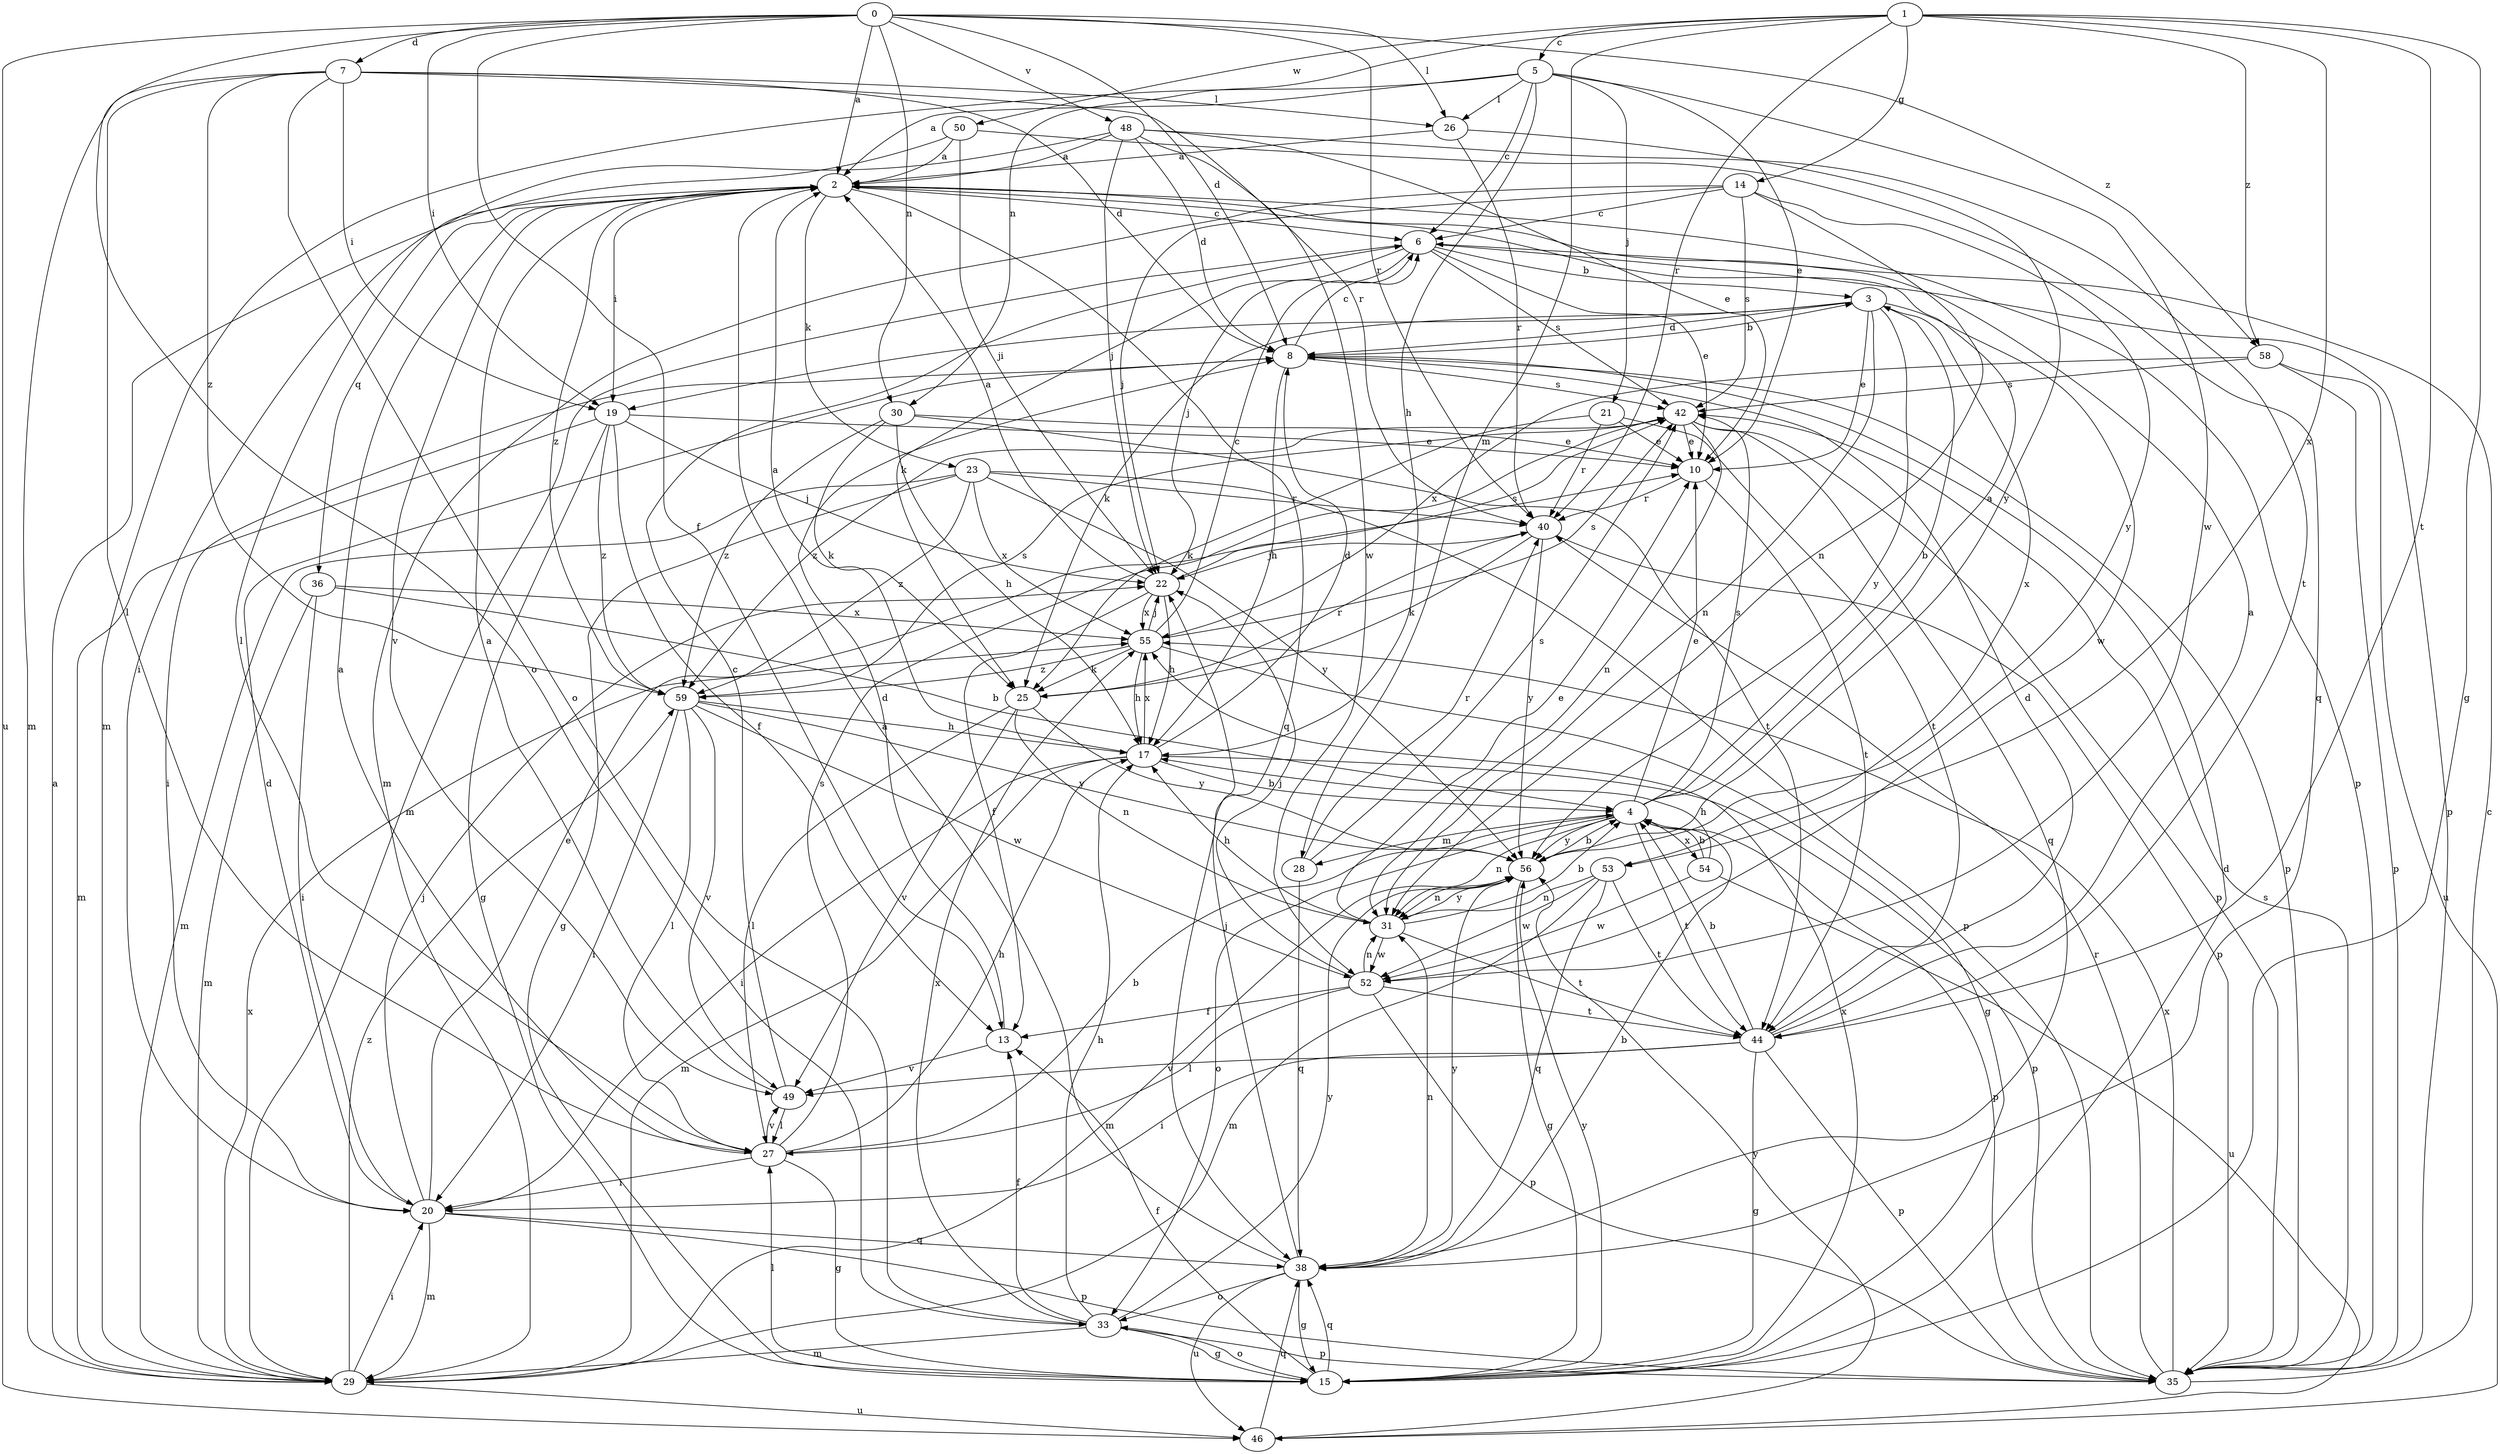 strict digraph  {
0;
1;
2;
3;
4;
5;
6;
7;
8;
10;
13;
14;
15;
17;
19;
20;
21;
22;
23;
25;
26;
27;
28;
29;
30;
31;
33;
35;
36;
38;
40;
42;
44;
46;
48;
49;
50;
52;
53;
54;
55;
56;
58;
59;
0 -> 2  [label=a];
0 -> 7  [label=d];
0 -> 8  [label=d];
0 -> 13  [label=f];
0 -> 19  [label=i];
0 -> 26  [label=l];
0 -> 30  [label=n];
0 -> 33  [label=o];
0 -> 40  [label=r];
0 -> 46  [label=u];
0 -> 48  [label=v];
0 -> 58  [label=z];
1 -> 5  [label=c];
1 -> 14  [label=g];
1 -> 15  [label=g];
1 -> 28  [label=m];
1 -> 30  [label=n];
1 -> 40  [label=r];
1 -> 44  [label=t];
1 -> 50  [label=w];
1 -> 53  [label=x];
1 -> 58  [label=z];
2 -> 6  [label=c];
2 -> 19  [label=i];
2 -> 23  [label=k];
2 -> 35  [label=p];
2 -> 36  [label=q];
2 -> 38  [label=q];
2 -> 49  [label=v];
2 -> 59  [label=z];
3 -> 8  [label=d];
3 -> 10  [label=e];
3 -> 19  [label=i];
3 -> 25  [label=k];
3 -> 31  [label=n];
3 -> 52  [label=w];
3 -> 53  [label=x];
3 -> 56  [label=y];
4 -> 2  [label=a];
4 -> 3  [label=b];
4 -> 10  [label=e];
4 -> 28  [label=m];
4 -> 31  [label=n];
4 -> 33  [label=o];
4 -> 35  [label=p];
4 -> 42  [label=s];
4 -> 44  [label=t];
4 -> 54  [label=x];
4 -> 56  [label=y];
5 -> 2  [label=a];
5 -> 6  [label=c];
5 -> 10  [label=e];
5 -> 17  [label=h];
5 -> 21  [label=j];
5 -> 26  [label=l];
5 -> 29  [label=m];
5 -> 52  [label=w];
6 -> 3  [label=b];
6 -> 10  [label=e];
6 -> 22  [label=j];
6 -> 25  [label=k];
6 -> 29  [label=m];
6 -> 35  [label=p];
6 -> 42  [label=s];
7 -> 8  [label=d];
7 -> 19  [label=i];
7 -> 26  [label=l];
7 -> 27  [label=l];
7 -> 29  [label=m];
7 -> 33  [label=o];
7 -> 40  [label=r];
7 -> 59  [label=z];
8 -> 3  [label=b];
8 -> 6  [label=c];
8 -> 17  [label=h];
8 -> 20  [label=i];
8 -> 35  [label=p];
8 -> 42  [label=s];
10 -> 40  [label=r];
10 -> 44  [label=t];
13 -> 8  [label=d];
13 -> 49  [label=v];
14 -> 6  [label=c];
14 -> 22  [label=j];
14 -> 29  [label=m];
14 -> 31  [label=n];
14 -> 42  [label=s];
14 -> 56  [label=y];
15 -> 8  [label=d];
15 -> 13  [label=f];
15 -> 27  [label=l];
15 -> 33  [label=o];
15 -> 38  [label=q];
15 -> 55  [label=x];
15 -> 56  [label=y];
17 -> 2  [label=a];
17 -> 4  [label=b];
17 -> 8  [label=d];
17 -> 20  [label=i];
17 -> 29  [label=m];
17 -> 35  [label=p];
17 -> 55  [label=x];
19 -> 10  [label=e];
19 -> 13  [label=f];
19 -> 15  [label=g];
19 -> 22  [label=j];
19 -> 29  [label=m];
19 -> 59  [label=z];
20 -> 8  [label=d];
20 -> 10  [label=e];
20 -> 22  [label=j];
20 -> 29  [label=m];
20 -> 35  [label=p];
20 -> 38  [label=q];
21 -> 10  [label=e];
21 -> 25  [label=k];
21 -> 40  [label=r];
21 -> 44  [label=t];
22 -> 2  [label=a];
22 -> 13  [label=f];
22 -> 17  [label=h];
22 -> 42  [label=s];
22 -> 55  [label=x];
23 -> 15  [label=g];
23 -> 29  [label=m];
23 -> 35  [label=p];
23 -> 40  [label=r];
23 -> 55  [label=x];
23 -> 56  [label=y];
23 -> 59  [label=z];
25 -> 27  [label=l];
25 -> 31  [label=n];
25 -> 40  [label=r];
25 -> 49  [label=v];
25 -> 56  [label=y];
26 -> 2  [label=a];
26 -> 40  [label=r];
26 -> 56  [label=y];
27 -> 2  [label=a];
27 -> 4  [label=b];
27 -> 15  [label=g];
27 -> 17  [label=h];
27 -> 20  [label=i];
27 -> 42  [label=s];
27 -> 49  [label=v];
28 -> 38  [label=q];
28 -> 40  [label=r];
28 -> 42  [label=s];
29 -> 2  [label=a];
29 -> 20  [label=i];
29 -> 46  [label=u];
29 -> 55  [label=x];
29 -> 59  [label=z];
30 -> 10  [label=e];
30 -> 17  [label=h];
30 -> 25  [label=k];
30 -> 44  [label=t];
30 -> 59  [label=z];
31 -> 4  [label=b];
31 -> 10  [label=e];
31 -> 17  [label=h];
31 -> 44  [label=t];
31 -> 52  [label=w];
31 -> 56  [label=y];
33 -> 13  [label=f];
33 -> 15  [label=g];
33 -> 17  [label=h];
33 -> 29  [label=m];
33 -> 35  [label=p];
33 -> 55  [label=x];
33 -> 56  [label=y];
35 -> 6  [label=c];
35 -> 40  [label=r];
35 -> 42  [label=s];
35 -> 55  [label=x];
36 -> 4  [label=b];
36 -> 20  [label=i];
36 -> 29  [label=m];
36 -> 55  [label=x];
38 -> 2  [label=a];
38 -> 4  [label=b];
38 -> 15  [label=g];
38 -> 22  [label=j];
38 -> 31  [label=n];
38 -> 33  [label=o];
38 -> 46  [label=u];
38 -> 56  [label=y];
40 -> 22  [label=j];
40 -> 25  [label=k];
40 -> 35  [label=p];
40 -> 56  [label=y];
42 -> 10  [label=e];
42 -> 31  [label=n];
42 -> 35  [label=p];
42 -> 38  [label=q];
42 -> 59  [label=z];
44 -> 2  [label=a];
44 -> 4  [label=b];
44 -> 8  [label=d];
44 -> 15  [label=g];
44 -> 20  [label=i];
44 -> 35  [label=p];
44 -> 49  [label=v];
46 -> 38  [label=q];
46 -> 56  [label=y];
48 -> 2  [label=a];
48 -> 8  [label=d];
48 -> 10  [label=e];
48 -> 20  [label=i];
48 -> 22  [label=j];
48 -> 44  [label=t];
48 -> 52  [label=w];
49 -> 2  [label=a];
49 -> 6  [label=c];
49 -> 27  [label=l];
50 -> 2  [label=a];
50 -> 22  [label=j];
50 -> 27  [label=l];
50 -> 38  [label=q];
52 -> 13  [label=f];
52 -> 22  [label=j];
52 -> 27  [label=l];
52 -> 31  [label=n];
52 -> 35  [label=p];
52 -> 44  [label=t];
53 -> 29  [label=m];
53 -> 31  [label=n];
53 -> 38  [label=q];
53 -> 44  [label=t];
53 -> 52  [label=w];
54 -> 4  [label=b];
54 -> 17  [label=h];
54 -> 46  [label=u];
54 -> 52  [label=w];
55 -> 6  [label=c];
55 -> 15  [label=g];
55 -> 17  [label=h];
55 -> 22  [label=j];
55 -> 25  [label=k];
55 -> 42  [label=s];
55 -> 59  [label=z];
56 -> 4  [label=b];
56 -> 15  [label=g];
56 -> 29  [label=m];
56 -> 31  [label=n];
58 -> 35  [label=p];
58 -> 42  [label=s];
58 -> 46  [label=u];
58 -> 55  [label=x];
59 -> 17  [label=h];
59 -> 20  [label=i];
59 -> 27  [label=l];
59 -> 42  [label=s];
59 -> 49  [label=v];
59 -> 52  [label=w];
59 -> 56  [label=y];
}
